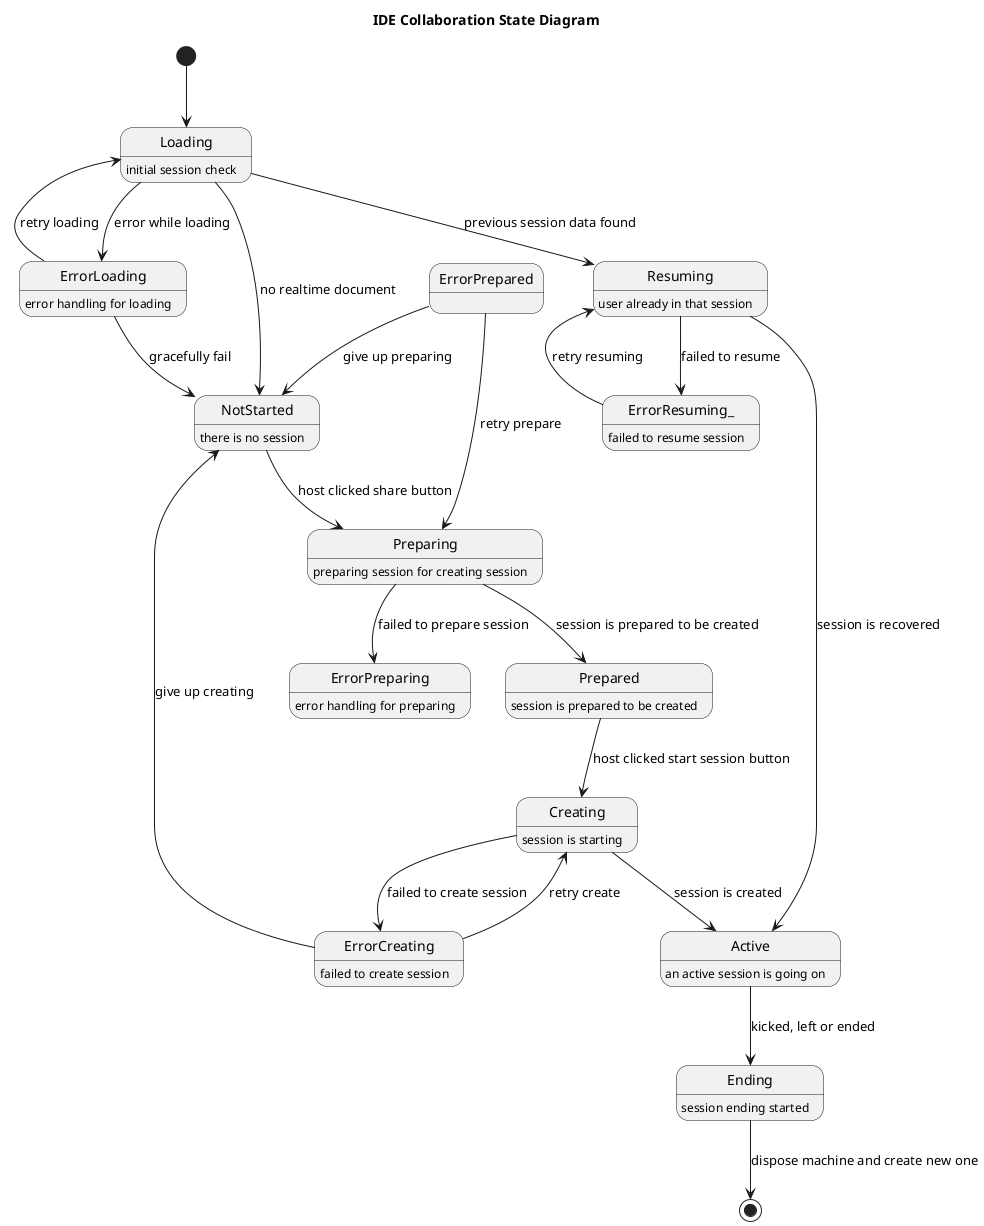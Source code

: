 @startuml

title IDE Collaboration State Diagram

[*] --> Loading
Loading -> NotStarted        : no realtime document
Loading --> ErrorLoading     : error while loading
ErrorLoading --> Loading     : retry loading
ErrorLoading --> NotStarted  : gracefully fail
NotStarted --> Preparing     : host clicked share button
Preparing --> Prepared       : session is prepared to be created
Preparing --> ErrorPreparing : failed to prepare session
ErrorPrepared --> Preparing  : retry prepare
ErrorPrepared --> NotStarted : give up preparing
Prepared --> Creating        : host clicked start session button
Creating --> Active          : session is created
Creating --> ErrorCreating   : failed to create session
ErrorCreating --> Creating   : retry create
ErrorCreating --> NotStarted : give up creating
ErrorResuming_ --> Resuming  : retry resuming
Resuming --> ErrorResuming_  : failed to resume
Loading --> Resuming         : previous session data found
Resuming --> Active          : session is recovered
Active --> Ending            : kicked, left or ended
Ending --> [*]               : dispose machine and create new one

Loading        : initial session check
NotStarted     : there is no session
Preparing      : preparing session for creating session
ErrorPreparing : error handling for preparing
Prepared       : session is prepared to be created
Active         : an active session is going on
Creating       : session is starting
Resuming       : user already in that session
Ending         : session ending started
ErrorLoading   : error handling for loading
ErrorCreating  : failed to create session
ErrorResuming_ : failed to resume session

@enduml
